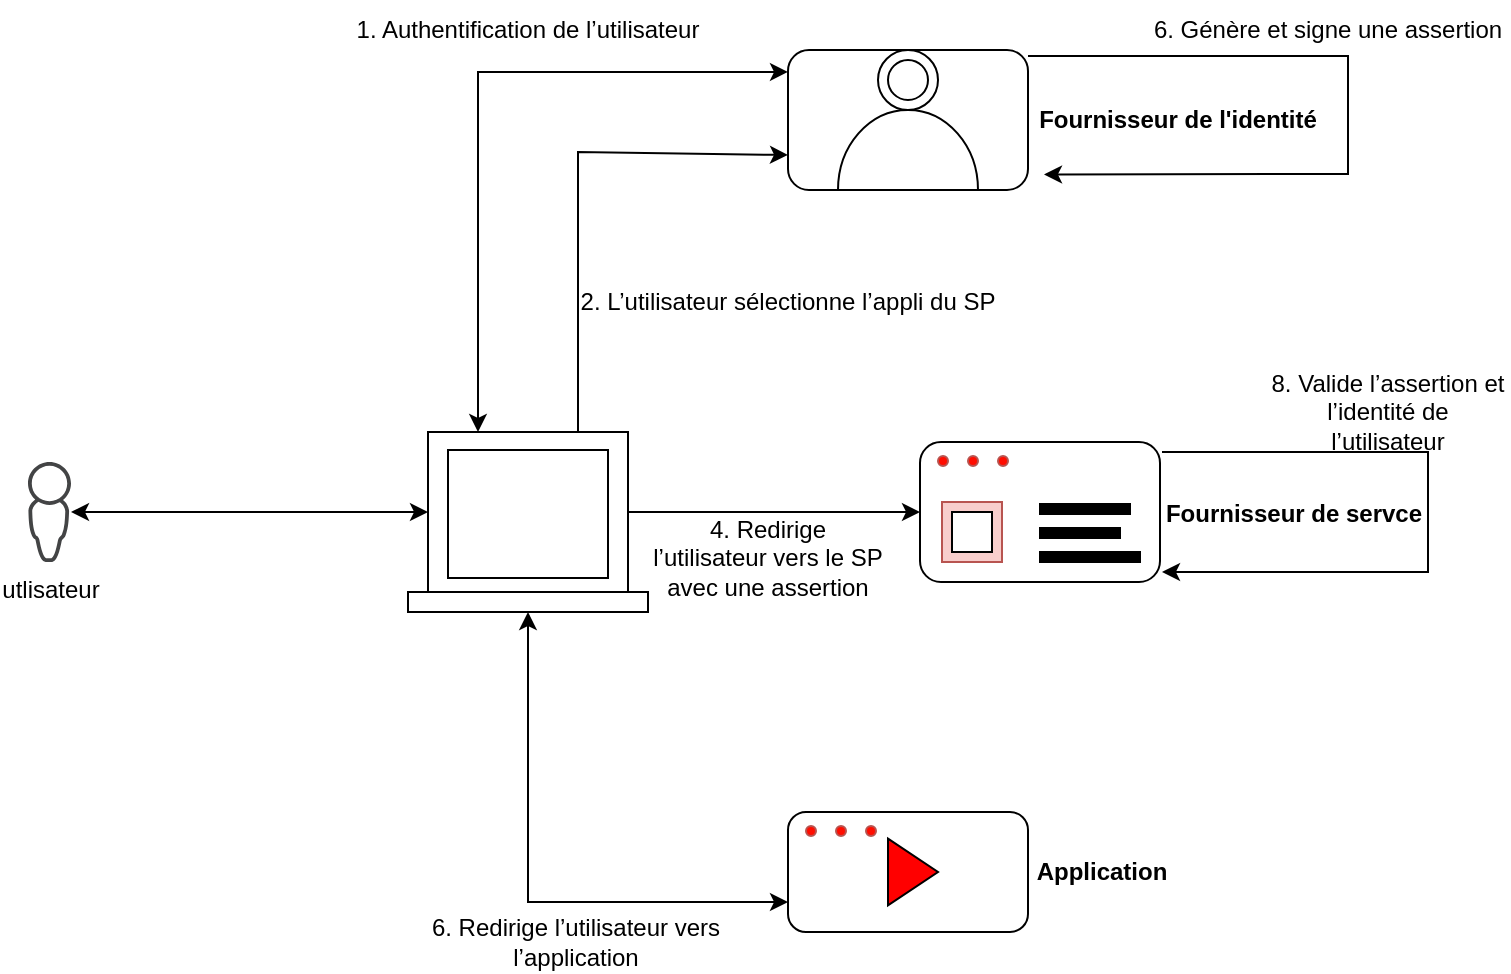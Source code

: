 <mxfile version="22.1.5" type="github">
  <diagram name="Page-1" id="HT7ogSYT6eZmR_VBzKeP">
    <mxGraphModel dx="880" dy="434" grid="1" gridSize="10" guides="1" tooltips="1" connect="1" arrows="1" fold="1" page="1" pageScale="1" pageWidth="827" pageHeight="1169" math="0" shadow="0">
      <root>
        <mxCell id="0" />
        <mxCell id="1" parent="0" />
        <mxCell id="M-R3emzxL240U-5onMwY-1" value="" style="rounded=1;whiteSpace=wrap;html=1;" vertex="1" parent="1">
          <mxGeometry x="506" y="495" width="120" height="70" as="geometry" />
        </mxCell>
        <mxCell id="M-R3emzxL240U-5onMwY-2" value="" style="rounded=0;whiteSpace=wrap;html=1;fillColor=#f8cecc;strokeColor=#b85450;" vertex="1" parent="1">
          <mxGeometry x="517" y="525" width="30" height="30" as="geometry" />
        </mxCell>
        <mxCell id="M-R3emzxL240U-5onMwY-3" value="" style="rounded=0;whiteSpace=wrap;html=1;" vertex="1" parent="1">
          <mxGeometry x="250" y="570" width="120" height="10" as="geometry" />
        </mxCell>
        <mxCell id="M-R3emzxL240U-5onMwY-4" value="" style="rounded=0;whiteSpace=wrap;html=1;" vertex="1" parent="1">
          <mxGeometry x="260" y="490" width="100" height="80" as="geometry" />
        </mxCell>
        <mxCell id="M-R3emzxL240U-5onMwY-5" value="" style="rounded=1;whiteSpace=wrap;html=1;" vertex="1" parent="1">
          <mxGeometry x="440" y="299" width="120" height="70" as="geometry" />
        </mxCell>
        <mxCell id="M-R3emzxL240U-5onMwY-6" value="" style="rounded=1;whiteSpace=wrap;html=1;" vertex="1" parent="1">
          <mxGeometry x="440" y="680" width="120" height="60" as="geometry" />
        </mxCell>
        <mxCell id="M-R3emzxL240U-5onMwY-7" value="" style="verticalLabelPosition=bottom;verticalAlign=top;html=1;shape=mxgraph.basic.half_circle;rotation=-180;" vertex="1" parent="1">
          <mxGeometry x="465" y="329" width="70" height="40" as="geometry" />
        </mxCell>
        <mxCell id="M-R3emzxL240U-5onMwY-8" value="" style="ellipse;whiteSpace=wrap;html=1;aspect=fixed;" vertex="1" parent="1">
          <mxGeometry x="485" y="299" width="30" height="30" as="geometry" />
        </mxCell>
        <mxCell id="M-R3emzxL240U-5onMwY-9" value="utlisateur" style="sketch=0;pointerEvents=1;shadow=0;dashed=0;html=1;strokeColor=none;fillColor=#434445;aspect=fixed;labelPosition=center;verticalLabelPosition=bottom;verticalAlign=top;align=center;outlineConnect=0;shape=mxgraph.vvd.administrator;" vertex="1" parent="1">
          <mxGeometry x="60" y="505" width="21.5" height="50" as="geometry" />
        </mxCell>
        <mxCell id="M-R3emzxL240U-5onMwY-10" value="" style="group;" vertex="1" connectable="0" parent="1">
          <mxGeometry x="510" y="502" width="50" height="10" as="geometry" />
        </mxCell>
        <mxCell id="M-R3emzxL240U-5onMwY-11" value="" style="ellipse;whiteSpace=wrap;html=1;aspect=fixed;fillColor=#ff0d00;strokeColor=#b85450;" vertex="1" parent="M-R3emzxL240U-5onMwY-10">
          <mxGeometry x="35" width="5" height="5" as="geometry" />
        </mxCell>
        <mxCell id="M-R3emzxL240U-5onMwY-12" value="" style="ellipse;whiteSpace=wrap;html=1;aspect=fixed;fillColor=#ff0d00;strokeColor=#b85450;" vertex="1" parent="M-R3emzxL240U-5onMwY-10">
          <mxGeometry x="20" width="5" height="5" as="geometry" />
        </mxCell>
        <mxCell id="M-R3emzxL240U-5onMwY-13" value="" style="ellipse;whiteSpace=wrap;html=1;aspect=fixed;fillColor=#ff0d00;strokeColor=#b85450;" vertex="1" parent="M-R3emzxL240U-5onMwY-10">
          <mxGeometry x="5" width="5" height="5" as="geometry" />
        </mxCell>
        <mxCell id="M-R3emzxL240U-5onMwY-14" value="" style="rounded=0;whiteSpace=wrap;html=1;" vertex="1" parent="1">
          <mxGeometry x="522" y="530" width="20" height="20" as="geometry" />
        </mxCell>
        <mxCell id="M-R3emzxL240U-5onMwY-15" value="" style="shape=image;html=1;verticalAlign=top;verticalLabelPosition=bottom;labelBackgroundColor=#ffffff;imageAspect=0;aspect=fixed;image=https://cdn3.iconfinder.com/data/icons/miscellaneous-80/60/check-128.png" vertex="1" parent="1">
          <mxGeometry x="530" y="339" width="38" height="38" as="geometry" />
        </mxCell>
        <mxCell id="M-R3emzxL240U-5onMwY-16" value="" style="rounded=0;whiteSpace=wrap;html=1;fillColor=#000000;" vertex="1" parent="1">
          <mxGeometry x="566" y="550" width="50" height="5" as="geometry" />
        </mxCell>
        <mxCell id="M-R3emzxL240U-5onMwY-17" value="" style="rounded=0;whiteSpace=wrap;html=1;fillColor=#000000;" vertex="1" parent="1">
          <mxGeometry x="566" y="526" width="45" height="5" as="geometry" />
        </mxCell>
        <mxCell id="M-R3emzxL240U-5onMwY-18" value="" style="rounded=0;whiteSpace=wrap;html=1;fillColor=#000000;" vertex="1" parent="1">
          <mxGeometry x="566" y="538" width="40" height="5" as="geometry" />
        </mxCell>
        <mxCell id="M-R3emzxL240U-5onMwY-19" value="" style="ellipse;whiteSpace=wrap;html=1;aspect=fixed;fillColor=#ff0d00;strokeColor=#b85450;" vertex="1" parent="1">
          <mxGeometry x="479" y="687" width="5" height="5" as="geometry" />
        </mxCell>
        <mxCell id="M-R3emzxL240U-5onMwY-20" value="" style="ellipse;whiteSpace=wrap;html=1;aspect=fixed;fillColor=#ff0d00;strokeColor=#b85450;" vertex="1" parent="1">
          <mxGeometry x="464" y="687" width="5" height="5" as="geometry" />
        </mxCell>
        <mxCell id="M-R3emzxL240U-5onMwY-21" value="" style="ellipse;whiteSpace=wrap;html=1;aspect=fixed;fillColor=#ff0d00;strokeColor=#b85450;" vertex="1" parent="1">
          <mxGeometry x="449" y="687" width="5" height="5" as="geometry" />
        </mxCell>
        <mxCell id="M-R3emzxL240U-5onMwY-22" value="" style="triangle;whiteSpace=wrap;html=1;aspect=fixed;fillColor=#ff0000;" vertex="1" parent="1">
          <mxGeometry x="490" y="693.34" width="25" height="33.33" as="geometry" />
        </mxCell>
        <mxCell id="M-R3emzxL240U-5onMwY-23" value="" style="endArrow=classic;startArrow=classic;html=1;rounded=0;entryX=0;entryY=0.5;entryDx=0;entryDy=0;" edge="1" parent="1" source="M-R3emzxL240U-5onMwY-9" target="M-R3emzxL240U-5onMwY-4">
          <mxGeometry width="50" height="50" relative="1" as="geometry">
            <mxPoint x="110" y="557" as="sourcePoint" />
            <mxPoint x="220" y="540" as="targetPoint" />
          </mxGeometry>
        </mxCell>
        <mxCell id="M-R3emzxL240U-5onMwY-24" value="" style="endArrow=classic;startArrow=classic;html=1;rounded=0;entryX=0;entryY=0.157;entryDx=0;entryDy=0;exitX=0.25;exitY=0;exitDx=0;exitDy=0;entryPerimeter=0;" edge="1" parent="1" source="M-R3emzxL240U-5onMwY-4" target="M-R3emzxL240U-5onMwY-5">
          <mxGeometry width="50" height="50" relative="1" as="geometry">
            <mxPoint x="300" y="400" as="sourcePoint" />
            <mxPoint x="440" y="500" as="targetPoint" />
            <Array as="points">
              <mxPoint x="285" y="310" />
            </Array>
          </mxGeometry>
        </mxCell>
        <mxCell id="M-R3emzxL240U-5onMwY-25" value="" style="endArrow=classic;startArrow=classic;html=1;rounded=0;entryX=0;entryY=0.75;entryDx=0;entryDy=0;exitX=0.5;exitY=1;exitDx=0;exitDy=0;" edge="1" parent="1" source="M-R3emzxL240U-5onMwY-3" target="M-R3emzxL240U-5onMwY-6">
          <mxGeometry width="50" height="50" relative="1" as="geometry">
            <mxPoint x="300" y="620" as="sourcePoint" />
            <mxPoint x="380" y="680" as="targetPoint" />
            <Array as="points">
              <mxPoint x="310" y="725" />
            </Array>
          </mxGeometry>
        </mxCell>
        <mxCell id="M-R3emzxL240U-5onMwY-26" value="" style="endArrow=classic;html=1;rounded=0;exitX=1;exitY=0;exitDx=0;exitDy=0;" edge="1" parent="1">
          <mxGeometry width="50" height="50" relative="1" as="geometry">
            <mxPoint x="560" y="302" as="sourcePoint" />
            <mxPoint x="568" y="361.209" as="targetPoint" />
            <Array as="points">
              <mxPoint x="720" y="302" />
              <mxPoint x="720" y="361" />
            </Array>
          </mxGeometry>
        </mxCell>
        <mxCell id="M-R3emzxL240U-5onMwY-27" value="" style="endArrow=classic;html=1;rounded=0;" edge="1" parent="1">
          <mxGeometry width="50" height="50" relative="1" as="geometry">
            <mxPoint x="627" y="500" as="sourcePoint" />
            <mxPoint x="627" y="560" as="targetPoint" />
            <Array as="points">
              <mxPoint x="760" y="500" />
              <mxPoint x="760" y="560" />
            </Array>
          </mxGeometry>
        </mxCell>
        <mxCell id="M-R3emzxL240U-5onMwY-28" value="" style="endArrow=classic;html=1;rounded=0;exitX=1;exitY=0.5;exitDx=0;exitDy=0;endSize=6;entryX=0;entryY=0.5;entryDx=0;entryDy=0;" edge="1" parent="1" source="M-R3emzxL240U-5onMwY-4" target="M-R3emzxL240U-5onMwY-1">
          <mxGeometry width="50" height="50" relative="1" as="geometry">
            <mxPoint x="390" y="550" as="sourcePoint" />
            <mxPoint x="439" y="530" as="targetPoint" />
          </mxGeometry>
        </mxCell>
        <mxCell id="M-R3emzxL240U-5onMwY-29" value="" style="ellipse;whiteSpace=wrap;html=1;aspect=fixed;" vertex="1" parent="1">
          <mxGeometry x="490" y="304" width="20" height="20" as="geometry" />
        </mxCell>
        <mxCell id="M-R3emzxL240U-5onMwY-30" value="" style="whiteSpace=wrap;html=1;" vertex="1" parent="1">
          <mxGeometry x="270" y="499" width="80" height="64" as="geometry" />
        </mxCell>
        <mxCell id="M-R3emzxL240U-5onMwY-31" value="6.&amp;nbsp;Génère et signe une assertion" style="text;html=1;strokeColor=none;fillColor=none;align=center;verticalAlign=middle;whiteSpace=wrap;rounded=0;" vertex="1" parent="1">
          <mxGeometry x="620" y="274" width="180" height="30" as="geometry" />
        </mxCell>
        <mxCell id="M-R3emzxL240U-5onMwY-32" value="2.&amp;nbsp;L’utilisateur sélectionne l’appli du SP" style="text;html=1;strokeColor=none;fillColor=none;align=center;verticalAlign=middle;whiteSpace=wrap;rounded=0;" vertex="1" parent="1">
          <mxGeometry x="335" y="410" width="210" height="30" as="geometry" />
        </mxCell>
        <mxCell id="M-R3emzxL240U-5onMwY-33" value="4. Redirige l’utilisateur vers le SP avec une assertion" style="text;html=1;strokeColor=none;fillColor=none;align=center;verticalAlign=middle;whiteSpace=wrap;rounded=0;" vertex="1" parent="1">
          <mxGeometry x="370" y="538" width="120" height="30" as="geometry" />
        </mxCell>
        <mxCell id="M-R3emzxL240U-5onMwY-34" value="" style="endArrow=classic;html=1;rounded=0;exitX=0.75;exitY=0;exitDx=0;exitDy=0;endSize=6;entryX=0;entryY=0.75;entryDx=0;entryDy=0;" edge="1" parent="1" source="M-R3emzxL240U-5onMwY-4" target="M-R3emzxL240U-5onMwY-5">
          <mxGeometry width="50" height="50" relative="1" as="geometry">
            <mxPoint x="335" y="414.5" as="sourcePoint" />
            <mxPoint x="414" y="414.5" as="targetPoint" />
            <Array as="points">
              <mxPoint x="335" y="350" />
            </Array>
          </mxGeometry>
        </mxCell>
        <mxCell id="M-R3emzxL240U-5onMwY-35" value="1. Authentification de l’utilisateur" style="text;html=1;strokeColor=none;fillColor=none;align=center;verticalAlign=middle;whiteSpace=wrap;rounded=0;" vertex="1" parent="1">
          <mxGeometry x="220" y="274" width="180" height="30" as="geometry" />
        </mxCell>
        <mxCell id="M-R3emzxL240U-5onMwY-36" value="&lt;b&gt;Fournisseur de l&#39;identité&lt;/b&gt;" style="text;html=1;strokeColor=none;fillColor=none;align=center;verticalAlign=middle;whiteSpace=wrap;rounded=0;" vertex="1" parent="1">
          <mxGeometry x="545" y="319" width="180" height="30" as="geometry" />
        </mxCell>
        <mxCell id="M-R3emzxL240U-5onMwY-37" value="&lt;b&gt;Fournisseur de servce&lt;/b&gt;" style="text;html=1;strokeColor=none;fillColor=none;align=center;verticalAlign=middle;whiteSpace=wrap;rounded=0;" vertex="1" parent="1">
          <mxGeometry x="603" y="516" width="180" height="30" as="geometry" />
        </mxCell>
        <mxCell id="M-R3emzxL240U-5onMwY-38" value="8.&amp;nbsp;Valide l’assertion et l’identité de l’utilisateur" style="text;html=1;strokeColor=none;fillColor=none;align=center;verticalAlign=middle;whiteSpace=wrap;rounded=0;" vertex="1" parent="1">
          <mxGeometry x="680" y="465" width="120" height="30" as="geometry" />
        </mxCell>
        <mxCell id="M-R3emzxL240U-5onMwY-39" value="&lt;div&gt;6. Redirige l’utilisateur vers l’application&lt;/div&gt;" style="text;html=1;strokeColor=none;fillColor=none;align=center;verticalAlign=middle;whiteSpace=wrap;rounded=0;" vertex="1" parent="1">
          <mxGeometry x="254" y="730" width="160" height="30" as="geometry" />
        </mxCell>
        <mxCell id="M-R3emzxL240U-5onMwY-40" value="&lt;b&gt;Application&lt;/b&gt;" style="text;html=1;strokeColor=none;fillColor=none;align=center;verticalAlign=middle;whiteSpace=wrap;rounded=0;" vertex="1" parent="1">
          <mxGeometry x="507" y="695" width="180" height="30" as="geometry" />
        </mxCell>
      </root>
    </mxGraphModel>
  </diagram>
</mxfile>

